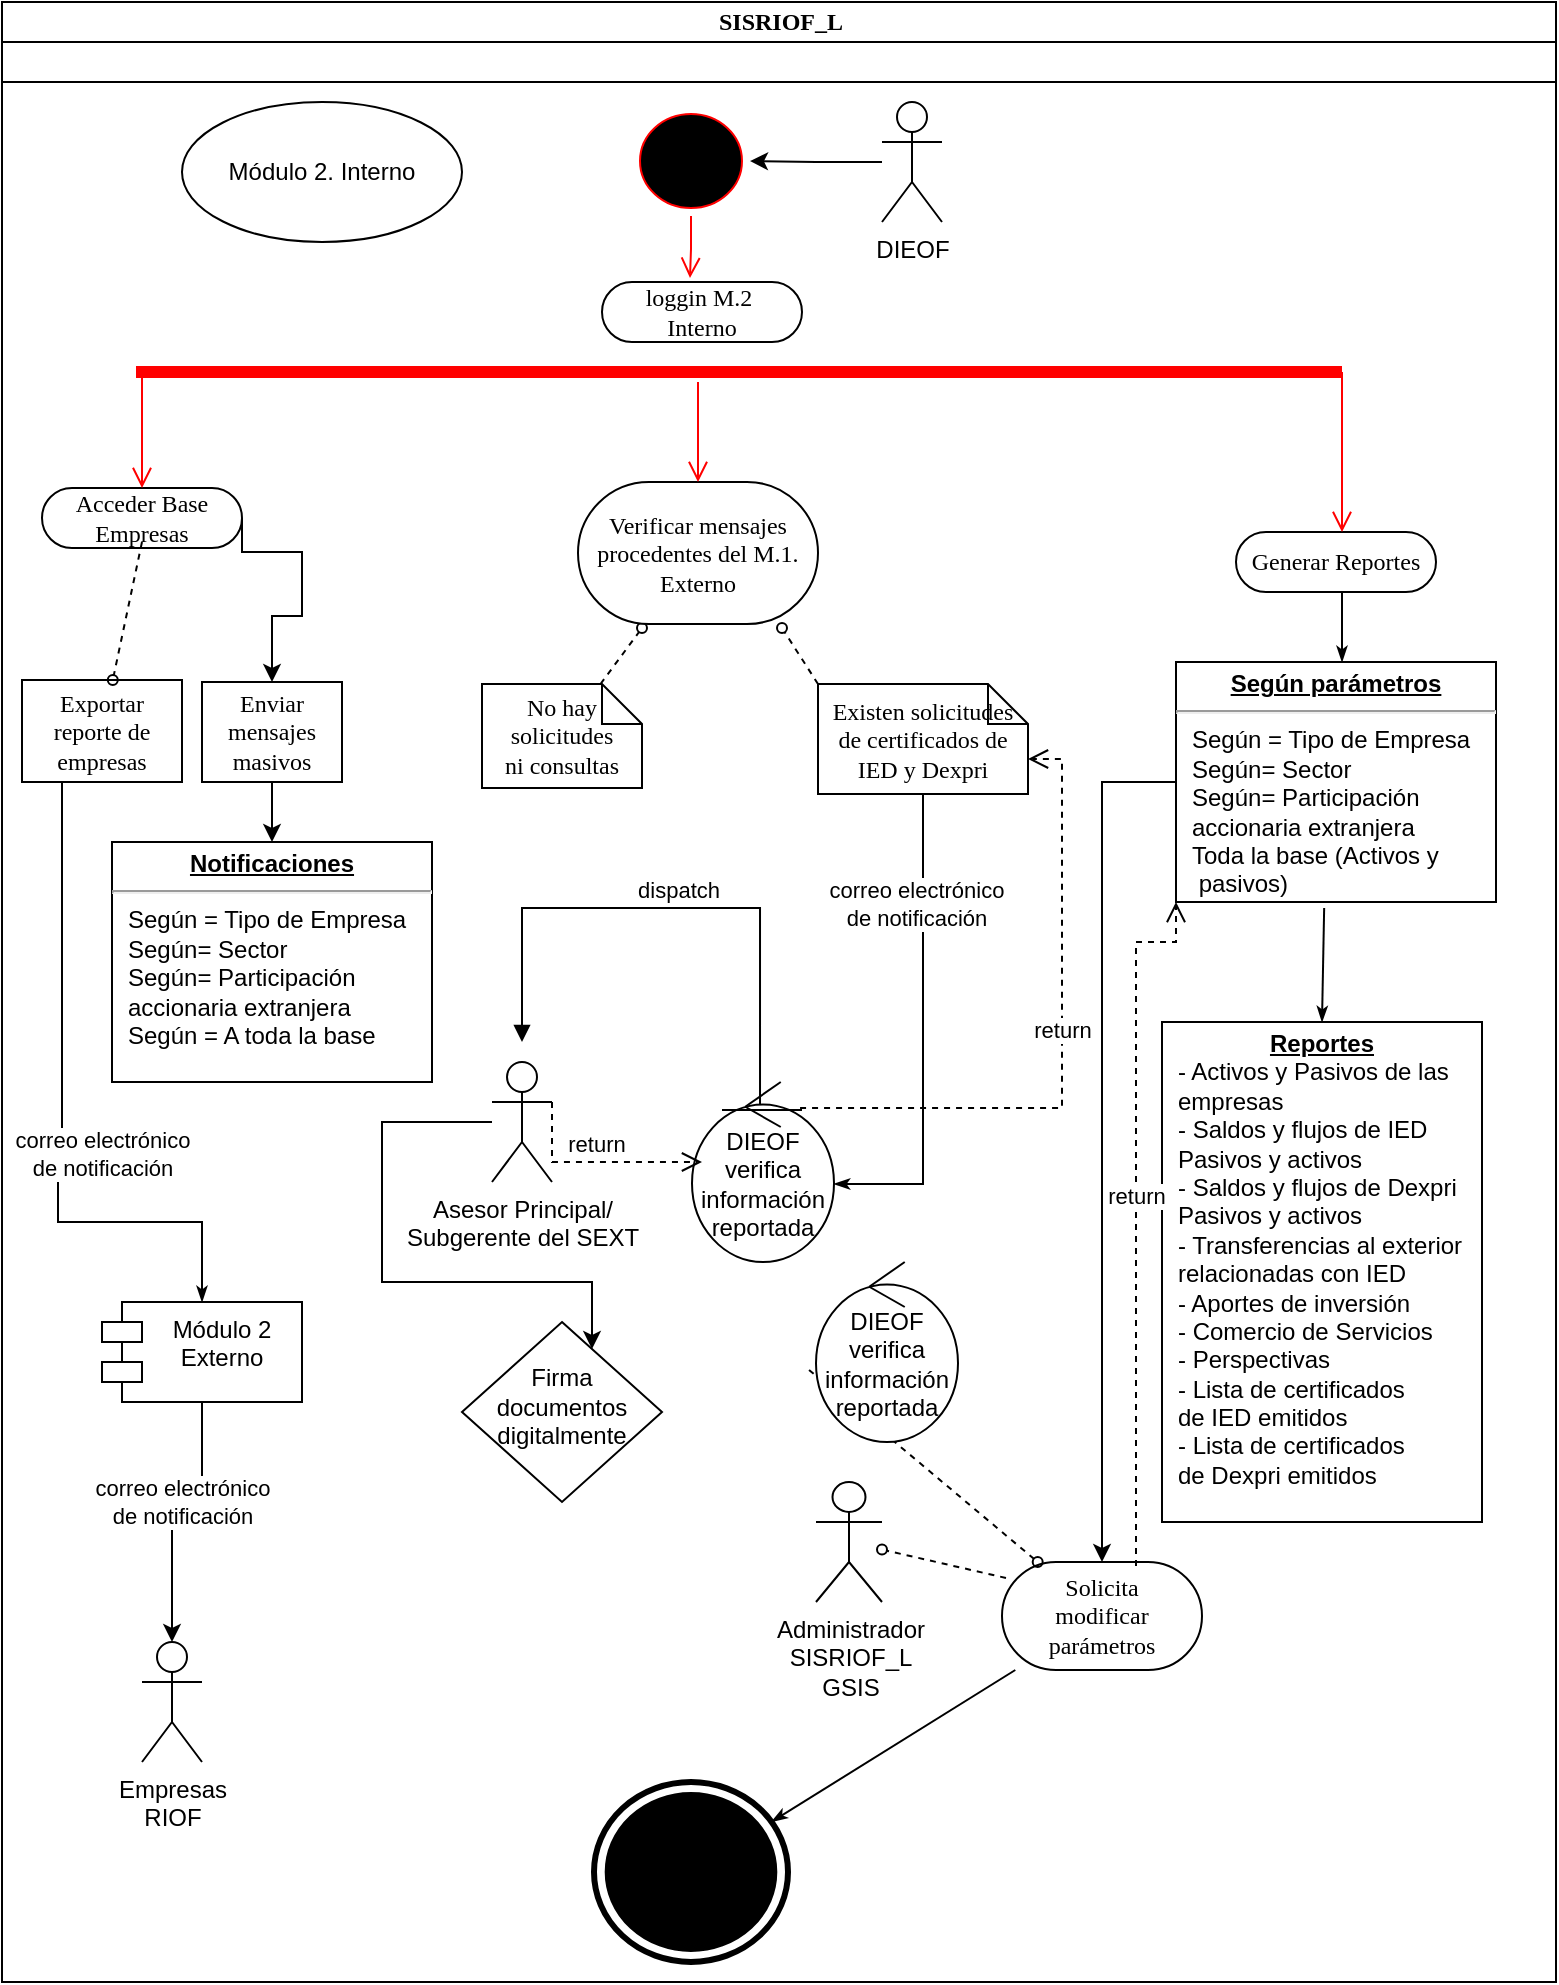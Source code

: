 <mxfile version="20.8.18" type="github">
  <diagram name="Page-1" id="0783ab3e-0a74-02c8-0abd-f7b4e66b4bec">
    <mxGraphModel dx="1434" dy="764" grid="1" gridSize="10" guides="1" tooltips="1" connect="1" arrows="1" fold="1" page="1" pageScale="1" pageWidth="850" pageHeight="1100" background="none" math="0" shadow="0">
      <root>
        <mxCell id="0" />
        <mxCell id="1" parent="0" />
        <mxCell id="1c1d494c118603dd-1" value="SISRIOF_L" style="swimlane;html=1;childLayout=stackLayout;startSize=20;rounded=0;shadow=0;comic=0;labelBackgroundColor=none;strokeWidth=1;fontFamily=Verdana;fontSize=12;align=center;" parent="1" vertex="1">
          <mxGeometry x="40" y="20" width="777" height="990" as="geometry" />
        </mxCell>
        <mxCell id="1c1d494c118603dd-48" style="edgeStyle=none;rounded=0;html=1;dashed=1;labelBackgroundColor=none;startArrow=none;startFill=0;startSize=5;endArrow=oval;endFill=0;endSize=5;jettySize=auto;orthogonalLoop=1;strokeWidth=1;fontFamily=Verdana;fontSize=12" parent="1c1d494c118603dd-1" source="1c1d494c118603dd-20" edge="1">
          <mxGeometry relative="1" as="geometry">
            <mxPoint x="320" y="313" as="targetPoint" />
          </mxGeometry>
        </mxCell>
        <mxCell id="1c1d494c118603dd-4" value="" style="swimlane;html=1;startSize=20;" parent="1c1d494c118603dd-1" vertex="1">
          <mxGeometry y="20" width="777" height="970" as="geometry" />
        </mxCell>
        <mxCell id="60571a20871a0731-8" value="loggin M.2&amp;nbsp;&lt;br&gt;Interno" style="rounded=1;whiteSpace=wrap;html=1;shadow=0;comic=0;labelBackgroundColor=none;strokeWidth=1;fontFamily=Verdana;fontSize=12;align=center;arcSize=50;" parent="1c1d494c118603dd-4" vertex="1">
          <mxGeometry x="300" y="120" width="100" height="30" as="geometry" />
        </mxCell>
        <mxCell id="1c1d494c118603dd-8" value="Generar Reportes" style="rounded=1;whiteSpace=wrap;html=1;shadow=0;comic=0;labelBackgroundColor=none;strokeWidth=1;fontFamily=Verdana;fontSize=12;align=center;arcSize=50;" parent="1c1d494c118603dd-4" vertex="1">
          <mxGeometry x="617" y="245" width="100" height="30" as="geometry" />
        </mxCell>
        <mxCell id="1c1d494c118603dd-43" style="edgeStyle=none;rounded=0;html=1;labelBackgroundColor=none;startArrow=none;startFill=0;startSize=5;endArrow=classicThin;endFill=1;endSize=5;jettySize=auto;orthogonalLoop=1;strokeWidth=1;fontFamily=Verdana;fontSize=12" parent="1c1d494c118603dd-4" edge="1">
          <mxGeometry relative="1" as="geometry">
            <mxPoint x="670" y="275" as="sourcePoint" />
            <mxPoint x="670" y="310" as="targetPoint" />
          </mxGeometry>
        </mxCell>
        <mxCell id="1c1d494c118603dd-44" style="edgeStyle=none;rounded=0;html=1;labelBackgroundColor=none;startArrow=none;startFill=0;startSize=5;endArrow=classicThin;endFill=1;endSize=5;jettySize=auto;orthogonalLoop=1;strokeWidth=1;fontFamily=Verdana;fontSize=12;exitX=0.463;exitY=1.025;exitDx=0;exitDy=0;exitPerimeter=0;entryX=0.5;entryY=0;entryDx=0;entryDy=0;" parent="1c1d494c118603dd-4" source="nHkik7Opn4sEwekboTcB-70" target="nHkik7Opn4sEwekboTcB-73" edge="1">
          <mxGeometry relative="1" as="geometry">
            <mxPoint x="590" y="405" as="sourcePoint" />
            <mxPoint x="661" y="490" as="targetPoint" />
          </mxGeometry>
        </mxCell>
        <mxCell id="1c1d494c118603dd-45" style="edgeStyle=none;rounded=0;html=1;labelBackgroundColor=none;startArrow=none;startFill=0;startSize=5;endArrow=classicThin;endFill=1;endSize=5;jettySize=auto;orthogonalLoop=1;strokeWidth=1;fontFamily=Verdana;fontSize=12" parent="1c1d494c118603dd-4" source="1c1d494c118603dd-19" target="60571a20871a0731-5" edge="1">
          <mxGeometry relative="1" as="geometry" />
        </mxCell>
        <mxCell id="1c1d494c118603dd-19" value="Solicita&lt;br&gt;modificar parámetros" style="rounded=1;whiteSpace=wrap;html=1;shadow=0;comic=0;labelBackgroundColor=none;strokeWidth=1;fontFamily=Verdana;fontSize=12;align=center;arcSize=50;" parent="1c1d494c118603dd-4" vertex="1">
          <mxGeometry x="500" y="760" width="100" height="54" as="geometry" />
        </mxCell>
        <mxCell id="60571a20871a0731-5" value="" style="shape=mxgraph.bpmn.shape;html=1;verticalLabelPosition=bottom;labelBackgroundColor=#ffffff;verticalAlign=top;perimeter=ellipsePerimeter;outline=end;symbol=terminate;rounded=0;shadow=0;comic=0;strokeWidth=1;fontFamily=Verdana;fontSize=12;align=center;" parent="1c1d494c118603dd-4" vertex="1">
          <mxGeometry x="296" y="870" width="97" height="90" as="geometry" />
        </mxCell>
        <mxCell id="1c1d494c118603dd-20" value="No hay solicitudes&lt;br&gt;ni consultas" style="shape=note;whiteSpace=wrap;html=1;rounded=0;shadow=0;comic=0;labelBackgroundColor=none;strokeWidth=1;fontFamily=Verdana;fontSize=12;align=center;size=20;" parent="1c1d494c118603dd-4" vertex="1">
          <mxGeometry x="240" y="321" width="80" height="52" as="geometry" />
        </mxCell>
        <mxCell id="1c1d494c118603dd-22" value="Existen solicitudes de certificados de IED y Dexpri" style="shape=note;whiteSpace=wrap;html=1;rounded=0;shadow=0;comic=0;labelBackgroundColor=none;strokeWidth=1;fontFamily=Verdana;fontSize=12;align=center;size=20;" parent="1c1d494c118603dd-4" vertex="1">
          <mxGeometry x="408" y="321" width="105" height="55" as="geometry" />
        </mxCell>
        <mxCell id="1c1d494c118603dd-58" style="edgeStyle=none;rounded=0;html=1;dashed=1;labelBackgroundColor=none;startArrow=none;startFill=0;startSize=5;endArrow=oval;endFill=0;endSize=5;jettySize=auto;orthogonalLoop=1;strokeWidth=1;fontFamily=Verdana;fontSize=12;exitX=-0.049;exitY=0.6;exitDx=0;exitDy=0;exitPerimeter=0;" parent="1c1d494c118603dd-4" source="nHkik7Opn4sEwekboTcB-89" target="1c1d494c118603dd-19" edge="1">
          <mxGeometry relative="1" as="geometry">
            <mxPoint x="456.216" y="765" as="sourcePoint" />
          </mxGeometry>
        </mxCell>
        <mxCell id="nHkik7Opn4sEwekboTcB-21" value="" style="edgeStyle=orthogonalEdgeStyle;rounded=0;orthogonalLoop=1;jettySize=auto;html=1;" edge="1" parent="1c1d494c118603dd-4" source="nHkik7Opn4sEwekboTcB-3" target="nHkik7Opn4sEwekboTcB-19">
          <mxGeometry relative="1" as="geometry" />
        </mxCell>
        <mxCell id="nHkik7Opn4sEwekboTcB-3" value="DIEOF" style="shape=umlActor;verticalLabelPosition=bottom;verticalAlign=top;html=1;" vertex="1" parent="1c1d494c118603dd-4">
          <mxGeometry x="440" y="30" width="30" height="60" as="geometry" />
        </mxCell>
        <mxCell id="nHkik7Opn4sEwekboTcB-60" value="" style="edgeStyle=orthogonalEdgeStyle;rounded=0;orthogonalLoop=1;jettySize=auto;html=1;entryX=0.5;entryY=0;entryDx=0;entryDy=0;exitX=1;exitY=0.5;exitDx=0;exitDy=0;" edge="1" parent="1c1d494c118603dd-4" source="nHkik7Opn4sEwekboTcB-6" target="nHkik7Opn4sEwekboTcB-35">
          <mxGeometry relative="1" as="geometry">
            <Array as="points">
              <mxPoint x="120" y="255" />
              <mxPoint x="150" y="255" />
              <mxPoint x="150" y="287" />
              <mxPoint x="135" y="287" />
            </Array>
          </mxGeometry>
        </mxCell>
        <mxCell id="nHkik7Opn4sEwekboTcB-6" value="Acceder Base Empresas" style="rounded=1;whiteSpace=wrap;html=1;shadow=0;comic=0;labelBackgroundColor=none;strokeWidth=1;fontFamily=Verdana;fontSize=12;align=center;arcSize=50;" vertex="1" parent="1c1d494c118603dd-4">
          <mxGeometry x="20" y="223" width="100" height="30" as="geometry" />
        </mxCell>
        <mxCell id="nHkik7Opn4sEwekboTcB-15" value="Verificar mensajes procedentes del M.1. Externo" style="whiteSpace=wrap;html=1;fontFamily=Verdana;rounded=1;shadow=0;comic=0;labelBackgroundColor=none;strokeWidth=1;arcSize=50;" vertex="1" parent="1c1d494c118603dd-4">
          <mxGeometry x="288" y="220" width="120" height="71" as="geometry" />
        </mxCell>
        <mxCell id="nHkik7Opn4sEwekboTcB-19" value="" style="ellipse;html=1;shape=startState;fillColor=#000000;strokeColor=#ff0000;" vertex="1" parent="1c1d494c118603dd-4">
          <mxGeometry x="315" y="32" width="59" height="55" as="geometry" />
        </mxCell>
        <mxCell id="nHkik7Opn4sEwekboTcB-20" value="" style="edgeStyle=orthogonalEdgeStyle;html=1;verticalAlign=bottom;endArrow=open;endSize=8;strokeColor=#ff0000;rounded=0;entryX=0.44;entryY=-0.067;entryDx=0;entryDy=0;entryPerimeter=0;" edge="1" source="nHkik7Opn4sEwekboTcB-19" parent="1c1d494c118603dd-4" target="60571a20871a0731-8">
          <mxGeometry relative="1" as="geometry">
            <mxPoint x="260" y="130" as="targetPoint" />
          </mxGeometry>
        </mxCell>
        <mxCell id="nHkik7Opn4sEwekboTcB-23" value="" style="shape=line;html=1;strokeWidth=6;strokeColor=#ff0000;" vertex="1" parent="1c1d494c118603dd-4">
          <mxGeometry x="245" y="160" width="425" height="10" as="geometry" />
        </mxCell>
        <mxCell id="nHkik7Opn4sEwekboTcB-24" value="" style="edgeStyle=orthogonalEdgeStyle;html=1;verticalAlign=bottom;endArrow=open;endSize=8;strokeColor=#ff0000;rounded=0;" edge="1" source="nHkik7Opn4sEwekboTcB-23" parent="1c1d494c118603dd-4" target="nHkik7Opn4sEwekboTcB-15">
          <mxGeometry relative="1" as="geometry">
            <mxPoint x="345" y="220" as="targetPoint" />
            <Array as="points">
              <mxPoint x="348" y="190" />
              <mxPoint x="348" y="190" />
            </Array>
          </mxGeometry>
        </mxCell>
        <mxCell id="nHkik7Opn4sEwekboTcB-27" value="" style="shape=line;html=1;strokeWidth=6;strokeColor=#ff0000;" vertex="1" parent="1c1d494c118603dd-4">
          <mxGeometry x="67" y="160" width="200" height="10" as="geometry" />
        </mxCell>
        <mxCell id="nHkik7Opn4sEwekboTcB-33" value="dispatch" style="html=1;verticalAlign=bottom;endArrow=block;edgeStyle=elbowEdgeStyle;elbow=vertical;curved=0;rounded=0;exitX=0.479;exitY=0.189;exitDx=0;exitDy=0;exitPerimeter=0;" edge="1" parent="1c1d494c118603dd-4" source="nHkik7Opn4sEwekboTcB-39">
          <mxGeometry relative="1" as="geometry">
            <mxPoint x="430" y="383" as="sourcePoint" />
            <mxPoint x="260" y="500" as="targetPoint" />
            <Array as="points">
              <mxPoint x="490" y="433" />
            </Array>
          </mxGeometry>
        </mxCell>
        <mxCell id="nHkik7Opn4sEwekboTcB-59" value="" style="edgeStyle=orthogonalEdgeStyle;rounded=0;orthogonalLoop=1;jettySize=auto;html=1;" edge="1" parent="1c1d494c118603dd-4" source="nHkik7Opn4sEwekboTcB-35" target="nHkik7Opn4sEwekboTcB-58">
          <mxGeometry relative="1" as="geometry" />
        </mxCell>
        <mxCell id="nHkik7Opn4sEwekboTcB-35" value="Enviar mensajes masivos" style="rounded=0;whiteSpace=wrap;html=1;shadow=0;comic=0;labelBackgroundColor=none;strokeWidth=1;fontFamily=Verdana;fontSize=12;align=center;arcSize=50;" vertex="1" parent="1c1d494c118603dd-4">
          <mxGeometry x="100" y="320" width="70" height="50" as="geometry" />
        </mxCell>
        <mxCell id="nHkik7Opn4sEwekboTcB-38" value="Módulo 2. Interno" style="ellipse;whiteSpace=wrap;html=1;" vertex="1" parent="1c1d494c118603dd-4">
          <mxGeometry x="90" y="30" width="140" height="70" as="geometry" />
        </mxCell>
        <mxCell id="nHkik7Opn4sEwekboTcB-39" value="DIEOF verifica&lt;br style=&quot;border-color: var(--border-color);&quot;&gt;&lt;span style=&quot;&quot;&gt;información&lt;/span&gt;&lt;br style=&quot;border-color: var(--border-color);&quot;&gt;&lt;span style=&quot;&quot;&gt;reportada&lt;/span&gt;" style="ellipse;shape=umlControl;whiteSpace=wrap;html=1;" vertex="1" parent="1c1d494c118603dd-4">
          <mxGeometry x="345" y="520" width="71" height="90" as="geometry" />
        </mxCell>
        <mxCell id="nHkik7Opn4sEwekboTcB-45" value="" style="edgeStyle=orthogonalEdgeStyle;rounded=0;orthogonalLoop=1;jettySize=auto;html=1;" edge="1" parent="1c1d494c118603dd-4" source="nHkik7Opn4sEwekboTcB-40" target="nHkik7Opn4sEwekboTcB-44">
          <mxGeometry relative="1" as="geometry">
            <Array as="points">
              <mxPoint x="190" y="540" />
              <mxPoint x="190" y="620" />
              <mxPoint x="295" y="620" />
            </Array>
          </mxGeometry>
        </mxCell>
        <mxCell id="nHkik7Opn4sEwekboTcB-40" value="Asesor Principal/&lt;br&gt;Subgerente del SEXT" style="shape=umlActor;verticalLabelPosition=bottom;verticalAlign=top;html=1;" vertex="1" parent="1c1d494c118603dd-4">
          <mxGeometry x="245" y="510" width="30" height="60" as="geometry" />
        </mxCell>
        <mxCell id="nHkik7Opn4sEwekboTcB-34" value="return" style="html=1;verticalAlign=bottom;endArrow=open;dashed=1;endSize=8;edgeStyle=elbowEdgeStyle;elbow=vertical;curved=0;rounded=0;exitX=1;exitY=0.333;exitDx=0;exitDy=0;exitPerimeter=0;" edge="1" source="nHkik7Opn4sEwekboTcB-40" parent="1c1d494c118603dd-4">
          <mxGeometry relative="1" as="geometry">
            <mxPoint x="350" y="560" as="targetPoint" />
            <mxPoint x="450" y="473" as="sourcePoint" />
            <Array as="points">
              <mxPoint x="310" y="560" />
            </Array>
          </mxGeometry>
        </mxCell>
        <mxCell id="1c1d494c118603dd-31" style="edgeStyle=orthogonalEdgeStyle;rounded=0;html=1;labelBackgroundColor=none;startArrow=none;startFill=0;startSize=5;endArrow=classicThin;endFill=1;endSize=5;jettySize=auto;orthogonalLoop=1;strokeWidth=1;fontFamily=Verdana;fontSize=12;entryX=1;entryY=0.567;entryDx=0;entryDy=0;entryPerimeter=0;" parent="1c1d494c118603dd-4" source="1c1d494c118603dd-22" target="nHkik7Opn4sEwekboTcB-39" edge="1">
          <mxGeometry relative="1" as="geometry">
            <mxPoint x="610" y="388" as="sourcePoint" />
            <mxPoint x="675" y="343" as="targetPoint" />
          </mxGeometry>
        </mxCell>
        <mxCell id="nHkik7Opn4sEwekboTcB-41" value="correo electrónico&lt;br&gt;de notificación" style="edgeLabel;html=1;align=center;verticalAlign=middle;resizable=0;points=[];" vertex="1" connectable="0" parent="1c1d494c118603dd-31">
          <mxGeometry x="-0.545" y="-4" relative="1" as="geometry">
            <mxPoint as="offset" />
          </mxGeometry>
        </mxCell>
        <mxCell id="nHkik7Opn4sEwekboTcB-42" value="return" style="html=1;verticalAlign=bottom;endArrow=open;dashed=1;endSize=8;edgeStyle=elbowEdgeStyle;elbow=vertical;curved=0;rounded=0;entryX=0;entryY=0;entryDx=105;entryDy=37.5;entryPerimeter=0;exitX=0.761;exitY=0.144;exitDx=0;exitDy=0;exitPerimeter=0;" edge="1" parent="1c1d494c118603dd-4" source="nHkik7Opn4sEwekboTcB-39" target="1c1d494c118603dd-22">
          <mxGeometry relative="1" as="geometry">
            <mxPoint x="550" y="493" as="targetPoint" />
            <mxPoint x="455" y="493" as="sourcePoint" />
            <Array as="points">
              <mxPoint x="530" y="440" />
            </Array>
          </mxGeometry>
        </mxCell>
        <mxCell id="nHkik7Opn4sEwekboTcB-44" value="&lt;br&gt;Firma documentos digitalmente" style="rhombus;whiteSpace=wrap;html=1;verticalAlign=top;" vertex="1" parent="1c1d494c118603dd-4">
          <mxGeometry x="230" y="640" width="100" height="90" as="geometry" />
        </mxCell>
        <mxCell id="nHkik7Opn4sEwekboTcB-49" value="" style="edgeStyle=orthogonalEdgeStyle;html=1;verticalAlign=bottom;endArrow=open;endSize=8;strokeColor=#ff0000;rounded=0;exitX=1;exitY=0.5;exitDx=0;exitDy=0;exitPerimeter=0;" edge="1" parent="1c1d494c118603dd-4" source="nHkik7Opn4sEwekboTcB-23">
          <mxGeometry relative="1" as="geometry">
            <mxPoint x="670" y="245" as="targetPoint" />
            <mxPoint x="388" y="210" as="sourcePoint" />
            <Array as="points">
              <mxPoint x="670" y="190" />
              <mxPoint x="670" y="190" />
            </Array>
          </mxGeometry>
        </mxCell>
        <mxCell id="nHkik7Opn4sEwekboTcB-52" value="" style="edgeStyle=orthogonalEdgeStyle;html=1;verticalAlign=bottom;endArrow=open;endSize=8;strokeColor=#ff0000;rounded=0;exitX=0;exitY=0.5;exitDx=0;exitDy=0;exitPerimeter=0;" edge="1" parent="1c1d494c118603dd-4" source="nHkik7Opn4sEwekboTcB-27" target="nHkik7Opn4sEwekboTcB-6">
          <mxGeometry relative="1" as="geometry">
            <mxPoint x="282" y="241" as="targetPoint" />
            <mxPoint x="282" y="180" as="sourcePoint" />
            <Array as="points">
              <mxPoint x="70" y="165" />
            </Array>
          </mxGeometry>
        </mxCell>
        <mxCell id="nHkik7Opn4sEwekboTcB-54" value="Exportar&lt;br&gt;reporte de&lt;br&gt;empresas" style="rounded=0;whiteSpace=wrap;html=1;shadow=0;comic=0;labelBackgroundColor=none;strokeWidth=1;fontFamily=Verdana;fontSize=12;align=center;arcSize=50;" vertex="1" parent="1c1d494c118603dd-4">
          <mxGeometry x="10" y="319" width="80" height="51" as="geometry" />
        </mxCell>
        <mxCell id="nHkik7Opn4sEwekboTcB-55" style="edgeStyle=none;rounded=0;html=1;dashed=1;labelBackgroundColor=none;startArrow=none;startFill=0;startSize=5;endArrow=oval;endFill=0;endSize=5;jettySize=auto;orthogonalLoop=1;strokeWidth=1;fontFamily=Verdana;fontSize=12" edge="1" parent="1c1d494c118603dd-4" target="nHkik7Opn4sEwekboTcB-54">
          <mxGeometry relative="1" as="geometry">
            <mxPoint x="70" y="250" as="sourcePoint" />
          </mxGeometry>
        </mxCell>
        <mxCell id="nHkik7Opn4sEwekboTcB-58" value="&lt;p style=&quot;margin:0px;margin-top:4px;text-align:center;text-decoration:underline;&quot;&gt;&lt;b&gt;Notificaciones&lt;/b&gt;&lt;/p&gt;&lt;hr&gt;&lt;p style=&quot;margin:0px;margin-left:8px;&quot;&gt;Según = Tipo de Empresa&lt;br&gt;Según= Sector&lt;br&gt;Según= Participación&amp;nbsp;&lt;/p&gt;&lt;p style=&quot;margin:0px;margin-left:8px;&quot;&gt;accionaria extranjera&lt;/p&gt;&lt;p style=&quot;margin:0px;margin-left:8px;&quot;&gt;Según = A toda la base&lt;/p&gt;" style="verticalAlign=top;align=left;overflow=fill;fontSize=12;fontFamily=Helvetica;html=1;" vertex="1" parent="1c1d494c118603dd-4">
          <mxGeometry x="55" y="400" width="160" height="120" as="geometry" />
        </mxCell>
        <mxCell id="nHkik7Opn4sEwekboTcB-70" value="&lt;p style=&quot;margin:0px;margin-top:4px;text-align:center;text-decoration:underline;&quot;&gt;&lt;b&gt;Según parámetros&lt;/b&gt;&lt;/p&gt;&lt;hr&gt;&lt;p style=&quot;margin:0px;margin-left:8px;&quot;&gt;Según = Tipo de Empresa&lt;br&gt;Según= Sector&lt;br&gt;Según= Participación&amp;nbsp;&lt;/p&gt;&lt;p style=&quot;margin:0px;margin-left:8px;&quot;&gt;accionaria extranjera&lt;/p&gt;&lt;p style=&quot;margin:0px;margin-left:8px;&quot;&gt;Toda la base (Activos y&lt;/p&gt;&lt;p style=&quot;margin:0px;margin-left:8px;&quot;&gt;&amp;nbsp;pasivos)&lt;/p&gt;" style="verticalAlign=top;align=left;overflow=fill;fontSize=12;fontFamily=Helvetica;html=1;" vertex="1" parent="1c1d494c118603dd-4">
          <mxGeometry x="587" y="310" width="160" height="120" as="geometry" />
        </mxCell>
        <mxCell id="nHkik7Opn4sEwekboTcB-74" style="edgeStyle=orthogonalEdgeStyle;rounded=0;orthogonalLoop=1;jettySize=auto;html=1;exitX=0;exitY=0.5;exitDx=0;exitDy=0;" edge="1" parent="1c1d494c118603dd-4" source="nHkik7Opn4sEwekboTcB-70" target="1c1d494c118603dd-19">
          <mxGeometry relative="1" as="geometry" />
        </mxCell>
        <mxCell id="nHkik7Opn4sEwekboTcB-73" value="&lt;p style=&quot;margin:0px;margin-top:4px;text-align:center;text-decoration:underline;&quot;&gt;&lt;b&gt;Reportes&lt;/b&gt;&lt;/p&gt;&lt;p style=&quot;margin:0px;margin-left:8px;&quot;&gt;- Activos y Pasivos de las&amp;nbsp;&lt;/p&gt;&lt;p style=&quot;margin:0px;margin-left:8px;&quot;&gt;empresas&lt;/p&gt;&lt;p style=&quot;margin:0px;margin-left:8px;&quot;&gt;- Saldos y flujos de IED&lt;/p&gt;&lt;p style=&quot;margin:0px;margin-left:8px;&quot;&gt;Pasivos y activos&lt;br&gt;&lt;/p&gt;&lt;p style=&quot;margin:0px;margin-left:8px;&quot;&gt;- Saldos y flujos de Dexpri&lt;/p&gt;&lt;p style=&quot;margin:0px;margin-left:8px;&quot;&gt;Pasivos y activos&lt;br&gt;&lt;/p&gt;&lt;p style=&quot;margin:0px;margin-left:8px;&quot;&gt;- Transferencias al exterior&amp;nbsp;&lt;/p&gt;&lt;p style=&quot;margin:0px;margin-left:8px;&quot;&gt;relacionadas con IED&lt;/p&gt;&lt;p style=&quot;margin:0px;margin-left:8px;&quot;&gt;- Aportes de inversión&lt;/p&gt;&lt;p style=&quot;margin:0px;margin-left:8px;&quot;&gt;- Comercio de Servicios&lt;/p&gt;&lt;p style=&quot;margin:0px;margin-left:8px;&quot;&gt;- Perspectivas&lt;/p&gt;&lt;p style=&quot;margin:0px;margin-left:8px;&quot;&gt;- Lista de certificados&amp;nbsp;&lt;/p&gt;&lt;p style=&quot;margin:0px;margin-left:8px;&quot;&gt;de IED emitidos&lt;/p&gt;&lt;p style=&quot;margin:0px;margin-left:8px;&quot;&gt;-&amp;nbsp;Lista de certificados&amp;nbsp;&lt;/p&gt;&lt;p style=&quot;border-color: var(--border-color); margin: 0px 0px 0px 8px;&quot;&gt;de Dexpri emitidos&lt;/p&gt;" style="verticalAlign=top;align=left;overflow=fill;fontSize=12;fontFamily=Helvetica;html=1;" vertex="1" parent="1c1d494c118603dd-4">
          <mxGeometry x="580" y="490" width="160" height="250" as="geometry" />
        </mxCell>
        <mxCell id="nHkik7Opn4sEwekboTcB-80" value="Empresas&lt;br&gt;RIOF" style="shape=umlActor;verticalLabelPosition=bottom;verticalAlign=top;html=1;" vertex="1" parent="1c1d494c118603dd-4">
          <mxGeometry x="70" y="800" width="30" height="60" as="geometry" />
        </mxCell>
        <mxCell id="nHkik7Opn4sEwekboTcB-77" style="edgeStyle=orthogonalEdgeStyle;rounded=0;html=1;labelBackgroundColor=none;startArrow=none;startFill=0;startSize=5;endArrow=classicThin;endFill=1;endSize=5;jettySize=auto;orthogonalLoop=1;strokeWidth=1;fontFamily=Verdana;fontSize=12;exitX=0.5;exitY=1;exitDx=0;exitDy=0;entryX=0.5;entryY=0;entryDx=0;entryDy=0;" edge="1" parent="1c1d494c118603dd-4" source="nHkik7Opn4sEwekboTcB-54" target="nHkik7Opn4sEwekboTcB-81">
          <mxGeometry relative="1" as="geometry">
            <mxPoint x="72.5" y="570" as="sourcePoint" />
            <mxPoint x="40" y="660" as="targetPoint" />
            <Array as="points">
              <mxPoint x="30" y="370" />
              <mxPoint x="30" y="568" />
              <mxPoint x="28" y="568" />
              <mxPoint x="28" y="590" />
              <mxPoint x="100" y="590" />
            </Array>
          </mxGeometry>
        </mxCell>
        <mxCell id="nHkik7Opn4sEwekboTcB-78" value="correo electrónico&lt;br&gt;de notificación" style="edgeLabel;html=1;align=center;verticalAlign=middle;resizable=0;points=[];" vertex="1" connectable="0" parent="nHkik7Opn4sEwekboTcB-77">
          <mxGeometry x="-0.545" y="-4" relative="1" as="geometry">
            <mxPoint x="24" y="125" as="offset" />
          </mxGeometry>
        </mxCell>
        <mxCell id="nHkik7Opn4sEwekboTcB-86" style="edgeStyle=orthogonalEdgeStyle;rounded=0;orthogonalLoop=1;jettySize=auto;html=1;entryX=0.5;entryY=0;entryDx=0;entryDy=0;entryPerimeter=0;" edge="1" parent="1c1d494c118603dd-4" source="nHkik7Opn4sEwekboTcB-81" target="nHkik7Opn4sEwekboTcB-80">
          <mxGeometry relative="1" as="geometry" />
        </mxCell>
        <mxCell id="nHkik7Opn4sEwekboTcB-81" value="Módulo 2&#xa;Externo" style="shape=module;align=left;spacingLeft=20;align=center;verticalAlign=top;" vertex="1" parent="1c1d494c118603dd-4">
          <mxGeometry x="50" y="630" width="100" height="50" as="geometry" />
        </mxCell>
        <mxCell id="nHkik7Opn4sEwekboTcB-87" value="correo electrónico&lt;br&gt;de notificación" style="edgeLabel;html=1;align=center;verticalAlign=middle;resizable=0;points=[];" vertex="1" connectable="0" parent="1c1d494c118603dd-4">
          <mxGeometry x="90" y="730" as="geometry" />
        </mxCell>
        <mxCell id="nHkik7Opn4sEwekboTcB-89" value="DIEOF verifica&lt;br style=&quot;border-color: var(--border-color);&quot;&gt;&lt;span style=&quot;&quot;&gt;información&lt;/span&gt;&lt;br style=&quot;border-color: var(--border-color);&quot;&gt;&lt;span style=&quot;&quot;&gt;reportada&lt;/span&gt;" style="ellipse;shape=umlControl;whiteSpace=wrap;html=1;" vertex="1" parent="1c1d494c118603dd-4">
          <mxGeometry x="407" y="610" width="71" height="90" as="geometry" />
        </mxCell>
        <mxCell id="nHkik7Opn4sEwekboTcB-90" value="Administrador &lt;br&gt;SISRIOF_L&lt;br&gt;GSIS" style="shape=umlActor;verticalLabelPosition=bottom;verticalAlign=top;html=1;" vertex="1" parent="1c1d494c118603dd-4">
          <mxGeometry x="407" y="720" width="33" height="60" as="geometry" />
        </mxCell>
        <mxCell id="nHkik7Opn4sEwekboTcB-92" style="edgeStyle=none;rounded=0;html=1;dashed=1;labelBackgroundColor=none;startArrow=none;startFill=0;startSize=5;endArrow=oval;endFill=0;endSize=5;jettySize=auto;orthogonalLoop=1;strokeWidth=1;fontFamily=Verdana;fontSize=12;exitX=0.02;exitY=0.148;exitDx=0;exitDy=0;exitPerimeter=0;" edge="1" parent="1c1d494c118603dd-4" source="1c1d494c118603dd-19" target="nHkik7Opn4sEwekboTcB-90">
          <mxGeometry relative="1" as="geometry">
            <mxPoint x="687" y="824" as="sourcePoint" />
            <mxPoint x="640" y="840" as="targetPoint" />
          </mxGeometry>
        </mxCell>
        <mxCell id="nHkik7Opn4sEwekboTcB-93" value="return" style="html=1;verticalAlign=bottom;endArrow=open;dashed=1;endSize=8;edgeStyle=elbowEdgeStyle;elbow=vertical;curved=0;rounded=0;exitX=0.67;exitY=0.037;exitDx=0;exitDy=0;exitPerimeter=0;entryX=0;entryY=1;entryDx=0;entryDy=0;" edge="1" parent="1c1d494c118603dd-4" source="1c1d494c118603dd-19" target="nHkik7Opn4sEwekboTcB-70">
          <mxGeometry relative="1" as="geometry">
            <mxPoint x="640" y="440" as="targetPoint" />
            <mxPoint x="409" y="543" as="sourcePoint" />
            <Array as="points">
              <mxPoint x="540" y="450" />
            </Array>
          </mxGeometry>
        </mxCell>
        <mxCell id="nHkik7Opn4sEwekboTcB-37" style="edgeStyle=none;rounded=0;html=1;dashed=1;labelBackgroundColor=none;startArrow=none;startFill=0;startSize=5;endArrow=oval;endFill=0;endSize=5;jettySize=auto;orthogonalLoop=1;strokeWidth=1;fontFamily=Verdana;fontSize=12;exitX=0;exitY=0;exitDx=0;exitDy=0;exitPerimeter=0;" edge="1" parent="1" source="1c1d494c118603dd-22">
          <mxGeometry relative="1" as="geometry">
            <mxPoint x="349" y="371" as="sourcePoint" />
            <mxPoint x="430" y="333" as="targetPoint" />
          </mxGeometry>
        </mxCell>
        <mxCell id="nHkik7Opn4sEwekboTcB-66" value="" style="line;strokeWidth=1;fillColor=none;align=left;verticalAlign=middle;spacingTop=-1;spacingLeft=3;spacingRight=3;rotatable=0;labelPosition=right;points=[];portConstraint=eastwest;strokeColor=inherit;" vertex="1" parent="1">
          <mxGeometry x="400" y="570" width="40" height="8" as="geometry" />
        </mxCell>
      </root>
    </mxGraphModel>
  </diagram>
</mxfile>
